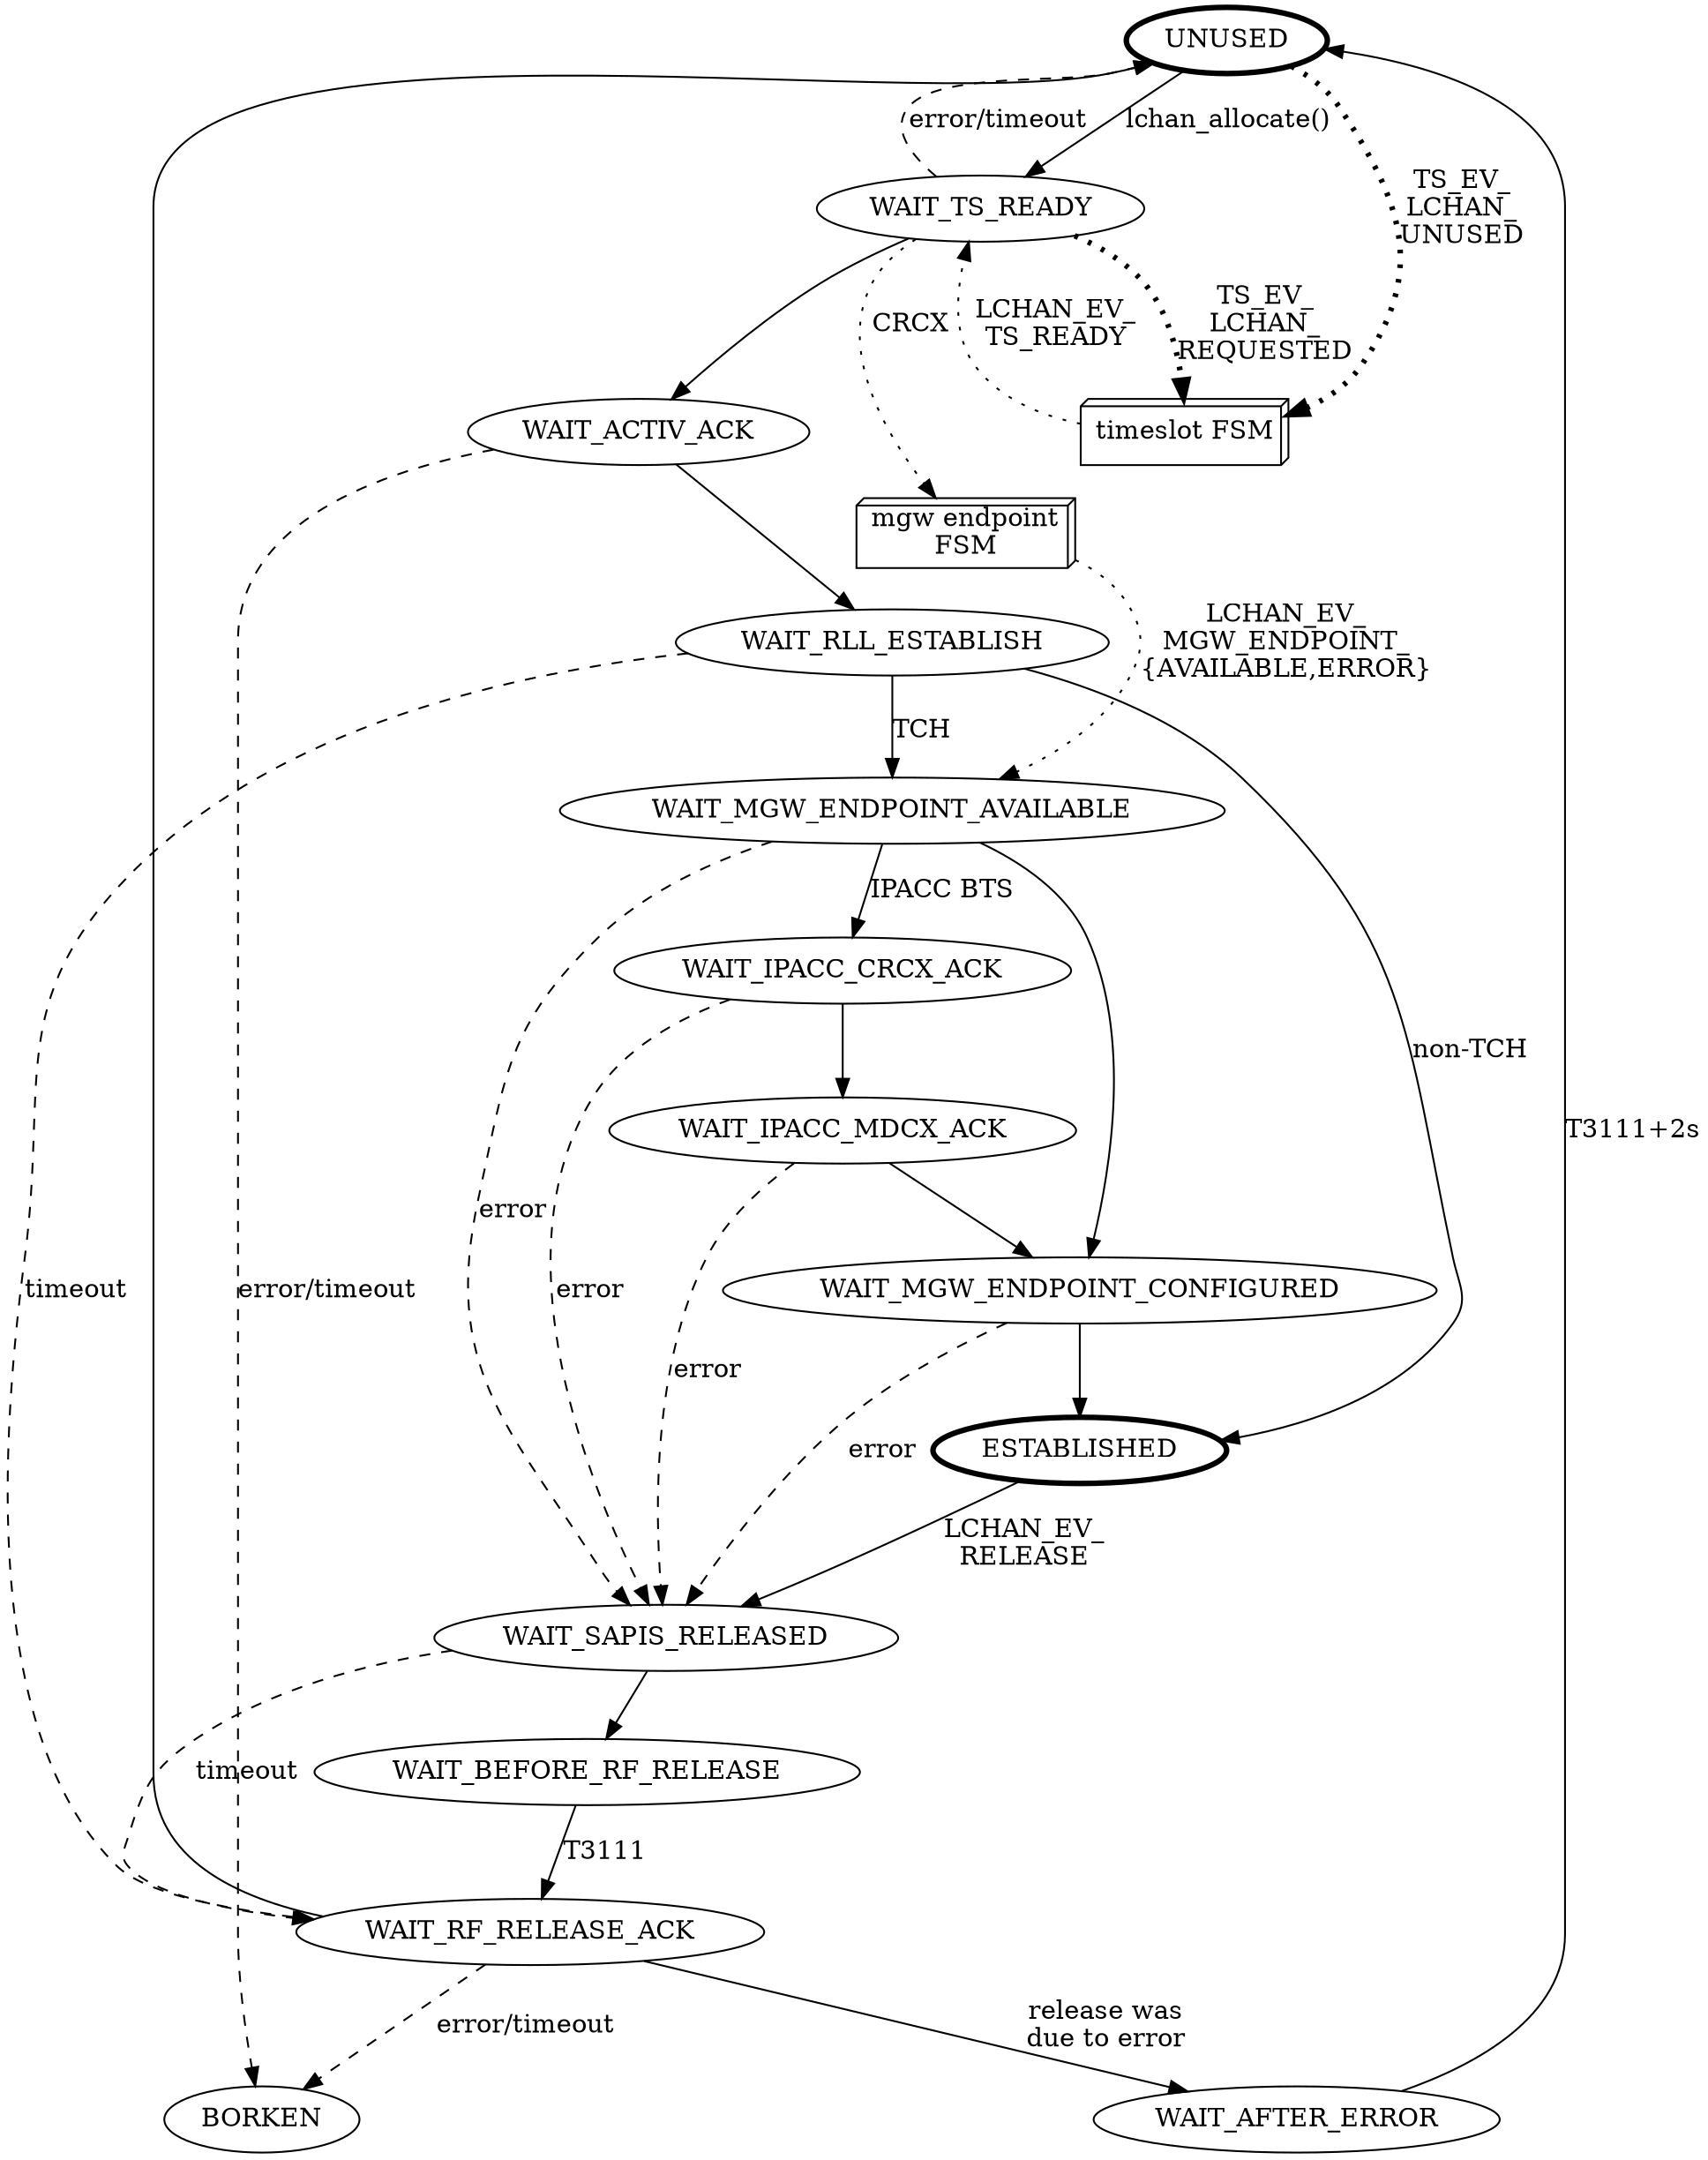 digraph G {
rankdir=TB;
	
	invisible [style="invisible"]
	UNUSED [penwidth=3.0]
	WAIT_TS_READY
	WAIT_ACTIV_ACK
	WAIT_MGW_ENDPOINT_AVAILABLE
	WAIT_IPACC_CRCX_ACK
	WAIT_IPACC_MDCX_ACK
	WAIT_MGW_ENDPOINT_CONFIGURED
	WAIT_RLL_ESTABLISH
	ESTABLISHED [penwidth=3.0]
	WAIT_SAPIS_RELEASED
	WAIT_BEFORE_RF_RELEASE
	WAIT_RF_RELEASE_ACK
	WAIT_AFTER_ERROR
	BORKEN
	
	ts [label="timeslot FSM",shape=box3d];
	mgwep [label="mgw endpoint\nFSM",shape=box3d];

	UNUSED -> WAIT_TS_READY [label="lchan_allocate()"]
	WAIT_TS_READY -> WAIT_ACTIV_ACK
	WAIT_ACTIV_ACK -> WAIT_RLL_ESTABLISH
	WAIT_RLL_ESTABLISH -> WAIT_MGW_ENDPOINT_AVAILABLE [label="TCH"]
	WAIT_MGW_ENDPOINT_AVAILABLE -> WAIT_IPACC_CRCX_ACK [label="IPACC BTS"]
	WAIT_MGW_ENDPOINT_AVAILABLE -> WAIT_MGW_ENDPOINT_CONFIGURED
	WAIT_IPACC_CRCX_ACK -> WAIT_IPACC_MDCX_ACK
	WAIT_IPACC_MDCX_ACK -> WAIT_MGW_ENDPOINT_CONFIGURED
	WAIT_MGW_ENDPOINT_CONFIGURED -> ESTABLISHED
	WAIT_RLL_ESTABLISH -> ESTABLISHED [label="non-TCH"];
	WAIT_RLL_ESTABLISH -> WAIT_RF_RELEASE_ACK [label="timeout",style=dashed,constraint=false]

	ESTABLISHED -> WAIT_SAPIS_RELEASED [label="LCHAN_EV_\nRELEASE"]
	WAIT_SAPIS_RELEASED -> WAIT_BEFORE_RF_RELEASE
	WAIT_SAPIS_RELEASED -> WAIT_RF_RELEASE_ACK [label="timeout",style=dashed,constraint=false]

	WAIT_BEFORE_RF_RELEASE -> WAIT_RF_RELEASE_ACK [label="T3111"]
	WAIT_RF_RELEASE_ACK -> UNUSED
	WAIT_RF_RELEASE_ACK -> WAIT_AFTER_ERROR [label="release was\ndue to error"]
	WAIT_AFTER_ERROR -> UNUSED [label="T3111+2s"]

	WAIT_TS_READY -> ts [label="TS_EV_\nLCHAN_\nREQUESTED",style=dotted,penwidth=3]
	UNUSED -> ts [label="TS_EV_\nLCHAN_\nUNUSED",style=dotted,penwidth=3]
	ts -> WAIT_TS_READY [label="LCHAN_EV_\nTS_READY",style=dotted]

	WAIT_TS_READY -> UNUSED [label="error/timeout",style=dashed,constraint=false]
	{WAIT_ACTIV_ACK,WAIT_RF_RELEASE_ACK} -> BORKEN [label="error/timeout",style=dashed]
	{WAIT_MGW_ENDPOINT_AVAILABLE,WAIT_IPACC_CRCX_ACK,WAIT_IPACC_MDCX_ACK,WAIT_MGW_ENDPOINT_CONFIGURED} -> WAIT_SAPIS_RELEASED [label=error,style=dashed]

	WAIT_TS_READY -> mgwep [label="CRCX",style=dotted]
	mgwep -> WAIT_MGW_ENDPOINT_AVAILABLE [label="LCHAN_EV_\nMGW_ENDPOINT_\n{AVAILABLE,ERROR}",style=dotted]

}
